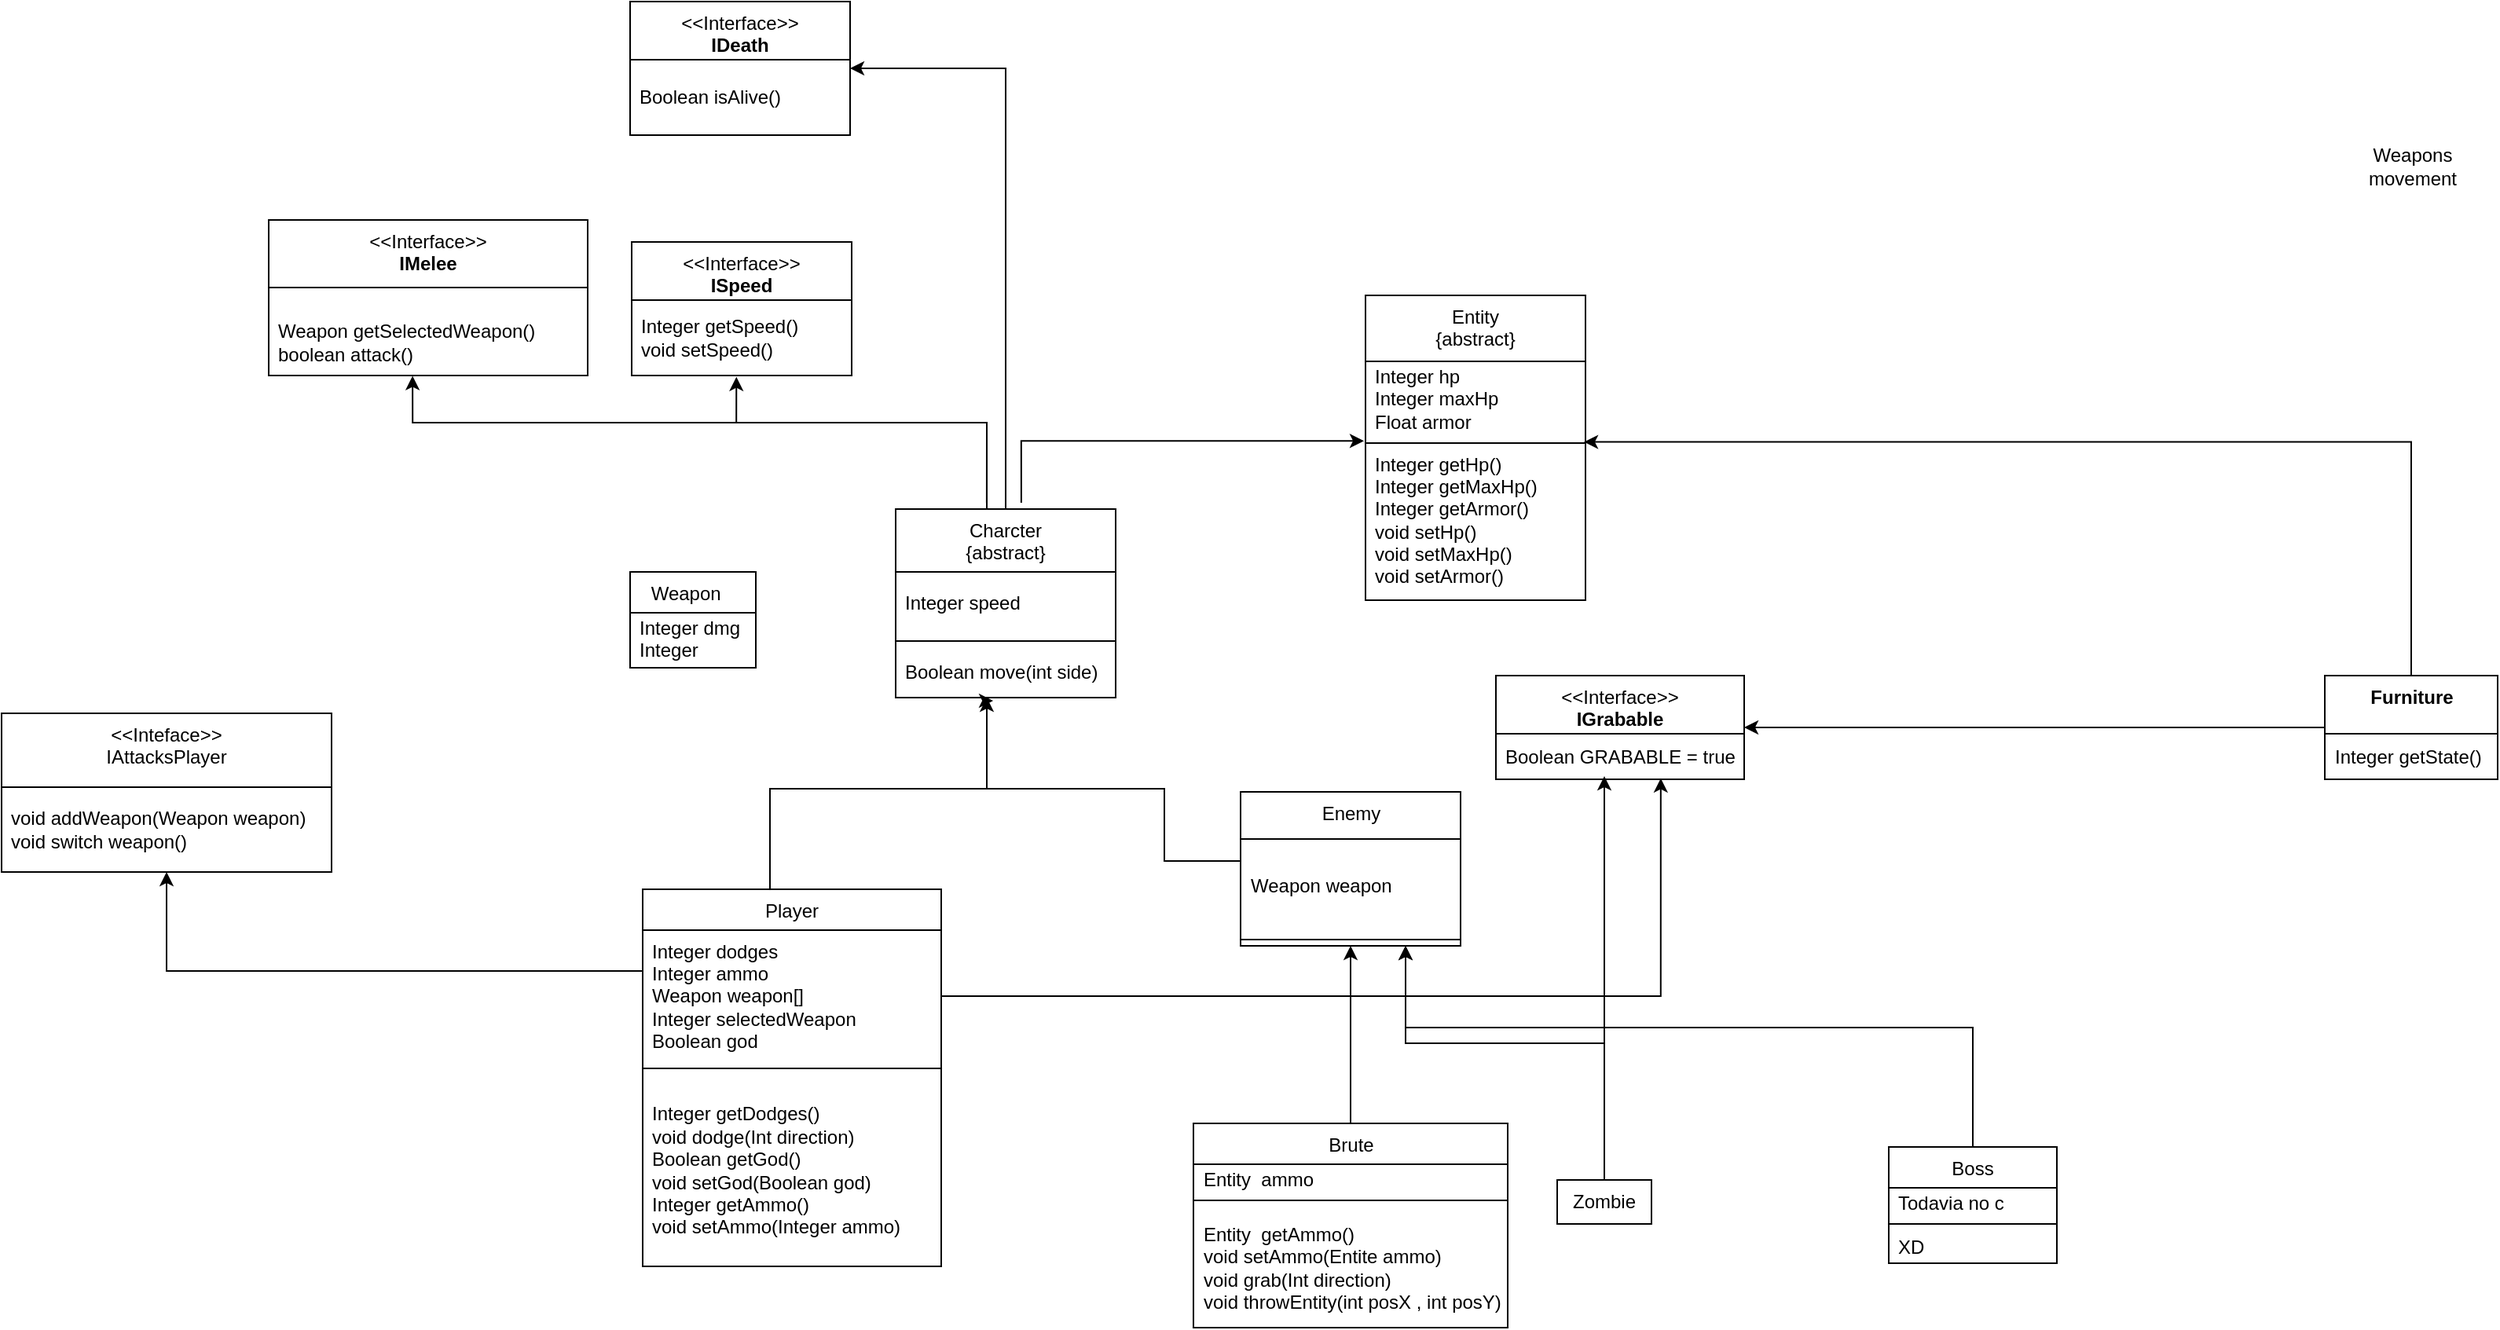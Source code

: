 <mxfile version="21.3.7" type="device">
  <diagram id="mhpHRLL9-qTavL3sc-iI" name="Page-1">
    <mxGraphModel dx="1195" dy="652" grid="1" gridSize="10" guides="1" tooltips="1" connect="1" arrows="1" fold="1" page="1" pageScale="1" pageWidth="850" pageHeight="1100" math="0" shadow="0">
      <root>
        <mxCell id="0" />
        <mxCell id="1" parent="0" />
        <mxCell id="EvGToSBcc2GjlKonkudn-1" value="&lt;div&gt;Entity&lt;/div&gt;&lt;div&gt;{abstract}&lt;/div&gt;" style="swimlane;fontStyle=0;align=center;verticalAlign=top;childLayout=stackLayout;horizontal=1;startSize=42;horizontalStack=0;resizeParent=1;resizeParentMax=0;resizeLast=0;collapsible=0;marginBottom=0;html=1;whiteSpace=wrap;" parent="1" vertex="1">
          <mxGeometry x="1028" y="254" width="140" height="194" as="geometry" />
        </mxCell>
        <mxCell id="EvGToSBcc2GjlKonkudn-2" value="&lt;div&gt;Integer hp&lt;/div&gt;&lt;div&gt;Integer maxHp&lt;br&gt;&lt;/div&gt;&lt;div&gt;Float armor&lt;/div&gt;" style="text;html=1;strokeColor=none;fillColor=none;align=left;verticalAlign=middle;spacingLeft=4;spacingRight=4;overflow=hidden;rotatable=0;points=[[0,0.5],[1,0.5]];portConstraint=eastwest;whiteSpace=wrap;" parent="EvGToSBcc2GjlKonkudn-1" vertex="1">
          <mxGeometry y="42" width="140" height="48" as="geometry" />
        </mxCell>
        <mxCell id="EvGToSBcc2GjlKonkudn-3" value="" style="line;strokeWidth=1;fillColor=none;align=left;verticalAlign=middle;spacingTop=-1;spacingLeft=3;spacingRight=3;rotatable=0;labelPosition=right;points=[];portConstraint=eastwest;" parent="EvGToSBcc2GjlKonkudn-1" vertex="1">
          <mxGeometry y="90" width="140" height="8" as="geometry" />
        </mxCell>
        <mxCell id="EvGToSBcc2GjlKonkudn-4" value="&lt;div&gt;Integer getHp()&lt;/div&gt;&lt;div&gt;Integer getMaxHp()&lt;/div&gt;&lt;div&gt;Integer getArmor()&lt;div&gt;void setHp()&lt;/div&gt;&lt;div&gt;void setMaxHp()&lt;div&gt;void setArmor()&lt;/div&gt;&lt;/div&gt;&lt;/div&gt;&lt;div&gt;&lt;br&gt;&lt;/div&gt;" style="text;html=1;strokeColor=none;fillColor=none;align=left;verticalAlign=middle;spacingLeft=4;spacingRight=4;overflow=hidden;rotatable=0;points=[[0,0.5],[1,0.5]];portConstraint=eastwest;whiteSpace=wrap;" parent="EvGToSBcc2GjlKonkudn-1" vertex="1">
          <mxGeometry y="98" width="140" height="96" as="geometry" />
        </mxCell>
        <mxCell id="EvGToSBcc2GjlKonkudn-5" style="edgeStyle=orthogonalEdgeStyle;rounded=0;orthogonalLoop=1;jettySize=auto;html=1;entryX=0.476;entryY=1.018;entryDx=0;entryDy=0;entryPerimeter=0;" parent="1" target="EvGToSBcc2GjlKonkudn-15" edge="1">
          <mxGeometry relative="1" as="geometry">
            <mxPoint x="550" y="546" as="targetPoint" />
            <Array as="points">
              <mxPoint x="787" y="335" />
              <mxPoint x="627" y="335" />
            </Array>
            <mxPoint x="787" y="390" as="sourcePoint" />
          </mxGeometry>
        </mxCell>
        <mxCell id="EvGToSBcc2GjlKonkudn-6" style="edgeStyle=orthogonalEdgeStyle;rounded=0;orthogonalLoop=1;jettySize=auto;html=1;entryX=0.451;entryY=1.005;entryDx=0;entryDy=0;entryPerimeter=0;exitX=0.414;exitY=-0.033;exitDx=0;exitDy=0;exitPerimeter=0;" parent="1" source="WxUXIPhXQ48o6hqQw9xo-1" target="EvGToSBcc2GjlKonkudn-17" edge="1">
          <mxGeometry relative="1" as="geometry">
            <Array as="points">
              <mxPoint x="787" y="335" />
              <mxPoint x="422" y="335" />
            </Array>
            <mxPoint x="787" y="390" as="sourcePoint" />
          </mxGeometry>
        </mxCell>
        <mxCell id="EvGToSBcc2GjlKonkudn-7" style="edgeStyle=orthogonalEdgeStyle;rounded=0;orthogonalLoop=1;jettySize=auto;html=1;entryX=-0.007;entryY=0.328;entryDx=0;entryDy=0;entryPerimeter=0;exitX=0.571;exitY=-0.033;exitDx=0;exitDy=0;exitPerimeter=0;" parent="1" source="WxUXIPhXQ48o6hqQw9xo-1" target="EvGToSBcc2GjlKonkudn-3" edge="1">
          <mxGeometry relative="1" as="geometry">
            <mxPoint x="809" y="390" as="sourcePoint" />
          </mxGeometry>
        </mxCell>
        <mxCell id="EvGToSBcc2GjlKonkudn-10" style="edgeStyle=orthogonalEdgeStyle;rounded=0;orthogonalLoop=1;jettySize=auto;html=1;entryX=0.993;entryY=0.414;entryDx=0;entryDy=0;entryPerimeter=0;exitX=0.5;exitY=0;exitDx=0;exitDy=0;" parent="1" source="EvGToSBcc2GjlKonkudn-46" target="EvGToSBcc2GjlKonkudn-3" edge="1">
          <mxGeometry relative="1" as="geometry">
            <mxPoint x="1695.529" y="514" as="sourcePoint" />
          </mxGeometry>
        </mxCell>
        <mxCell id="EvGToSBcc2GjlKonkudn-11" style="edgeStyle=orthogonalEdgeStyle;rounded=0;orthogonalLoop=1;jettySize=auto;html=1;entryX=1;entryY=0.5;entryDx=0;entryDy=0;exitX=0;exitY=0.5;exitDx=0;exitDy=0;" parent="1" source="EvGToSBcc2GjlKonkudn-46" target="EvGToSBcc2GjlKonkudn-28" edge="1">
          <mxGeometry relative="1" as="geometry">
            <Array as="points" />
            <mxPoint x="1641" y="529" as="sourcePoint" />
          </mxGeometry>
        </mxCell>
        <mxCell id="EvGToSBcc2GjlKonkudn-14" value="&amp;lt;&amp;lt;Interface&amp;gt;&amp;gt;&lt;br&gt;&lt;b&gt;ISpeed&lt;/b&gt;&lt;br&gt;" style="swimlane;fontStyle=0;align=center;verticalAlign=top;childLayout=stackLayout;horizontal=1;startSize=37;horizontalStack=0;resizeParent=1;resizeParentMax=0;resizeLast=0;collapsible=0;marginBottom=0;html=1;whiteSpace=wrap;" parent="1" vertex="1">
          <mxGeometry x="561" y="220" width="140" height="85" as="geometry" />
        </mxCell>
        <mxCell id="EvGToSBcc2GjlKonkudn-15" value="&lt;div&gt;Integer getSpeed()&lt;/div&gt;&lt;div&gt;&lt;div&gt;void setSpeed()&lt;/div&gt;&lt;/div&gt;" style="text;html=1;strokeColor=none;fillColor=none;align=left;verticalAlign=middle;spacingLeft=4;spacingRight=4;overflow=hidden;rotatable=0;points=[[0,0.5],[1,0.5]];portConstraint=eastwest;whiteSpace=wrap;" parent="EvGToSBcc2GjlKonkudn-14" vertex="1">
          <mxGeometry y="37" width="140" height="48" as="geometry" />
        </mxCell>
        <mxCell id="EvGToSBcc2GjlKonkudn-16" value="&amp;lt;&amp;lt;Interface&amp;gt;&amp;gt;&lt;br&gt;&lt;b&gt;IMelee&lt;/b&gt;" style="swimlane;fontStyle=0;align=center;verticalAlign=top;childLayout=stackLayout;horizontal=1;startSize=43;horizontalStack=0;resizeParent=1;resizeParentMax=0;resizeLast=0;collapsible=0;marginBottom=0;html=1;whiteSpace=wrap;" parent="1" vertex="1">
          <mxGeometry x="330" y="206" width="203" height="99" as="geometry" />
        </mxCell>
        <mxCell id="EvGToSBcc2GjlKonkudn-17" value="&lt;br&gt;&lt;div&gt;&lt;div&gt;&lt;div&gt;Weapon getSelectedWeapon()&lt;/div&gt;&lt;/div&gt;&lt;/div&gt;&lt;div&gt;boolean attack()&lt;/div&gt;" style="text;html=1;strokeColor=none;fillColor=none;align=left;verticalAlign=middle;spacingLeft=4;spacingRight=4;overflow=hidden;rotatable=0;points=[[0,0.5],[1,0.5]];portConstraint=eastwest;whiteSpace=wrap;" parent="EvGToSBcc2GjlKonkudn-16" vertex="1">
          <mxGeometry y="43" width="203" height="56" as="geometry" />
        </mxCell>
        <mxCell id="EvGToSBcc2GjlKonkudn-18" style="edgeStyle=orthogonalEdgeStyle;rounded=0;orthogonalLoop=1;jettySize=auto;html=1;entryX=0.443;entryY=1.063;entryDx=0;entryDy=0;entryPerimeter=0;" parent="1" source="EvGToSBcc2GjlKonkudn-20" target="WxUXIPhXQ48o6hqQw9xo-4" edge="1">
          <mxGeometry relative="1" as="geometry">
            <Array as="points">
              <mxPoint x="649" y="568" />
              <mxPoint x="787" y="568" />
              <mxPoint x="787" y="512" />
            </Array>
            <mxPoint x="809" y="540" as="targetPoint" />
          </mxGeometry>
        </mxCell>
        <mxCell id="EvGToSBcc2GjlKonkudn-20" value="Player" style="swimlane;fontStyle=0;align=center;verticalAlign=top;childLayout=stackLayout;horizontal=1;startSize=26;horizontalStack=0;resizeParent=1;resizeParentMax=0;resizeLast=0;collapsible=0;marginBottom=0;html=1;whiteSpace=wrap;" parent="1" vertex="1">
          <mxGeometry x="568" y="632" width="190" height="240" as="geometry" />
        </mxCell>
        <mxCell id="EvGToSBcc2GjlKonkudn-21" value="&lt;div&gt;Integer dodges&lt;/div&gt;&lt;div&gt;Integer ammo&lt;/div&gt;&lt;div&gt;Weapon weapon[]&lt;/div&gt;&lt;div&gt;Integer selectedWeapon&lt;/div&gt;&lt;div&gt;Boolean god &lt;br&gt;&lt;/div&gt;" style="text;html=1;strokeColor=none;fillColor=none;align=left;verticalAlign=middle;spacingLeft=4;spacingRight=4;overflow=hidden;rotatable=0;points=[[0,0.5],[1,0.5]];portConstraint=eastwest;whiteSpace=wrap;" parent="EvGToSBcc2GjlKonkudn-20" vertex="1">
          <mxGeometry y="26" width="190" height="84" as="geometry" />
        </mxCell>
        <mxCell id="EvGToSBcc2GjlKonkudn-22" value="" style="line;strokeWidth=1;fillColor=none;align=left;verticalAlign=middle;spacingTop=-1;spacingLeft=3;spacingRight=3;rotatable=0;labelPosition=right;points=[];portConstraint=eastwest;" parent="EvGToSBcc2GjlKonkudn-20" vertex="1">
          <mxGeometry y="110" width="190" height="8" as="geometry" />
        </mxCell>
        <mxCell id="EvGToSBcc2GjlKonkudn-23" value="&lt;div&gt;Integer getDodges()&lt;/div&gt;&lt;div&gt;void dodge(Int direction)&lt;/div&gt;&lt;div&gt;Boolean getGod()&lt;/div&gt;&lt;div&gt;void setGod(Boolean god)&lt;br&gt;&lt;/div&gt;&lt;div&gt;Integer getAmmo()&lt;/div&gt;&lt;div&gt;void setAmmo(Integer ammo)&lt;br&gt;&lt;/div&gt;" style="text;html=1;strokeColor=none;fillColor=none;align=left;verticalAlign=middle;spacingLeft=4;spacingRight=4;overflow=hidden;rotatable=0;points=[[0,0.5],[1,0.5]];portConstraint=eastwest;whiteSpace=wrap;" parent="EvGToSBcc2GjlKonkudn-20" vertex="1">
          <mxGeometry y="118" width="190" height="122" as="geometry" />
        </mxCell>
        <mxCell id="EvGToSBcc2GjlKonkudn-24" style="edgeStyle=orthogonalEdgeStyle;rounded=0;orthogonalLoop=1;jettySize=auto;html=1;exitX=0;exitY=0.5;exitDx=0;exitDy=0;" parent="1" source="WxUXIPhXQ48o6hqQw9xo-5" target="WxUXIPhXQ48o6hqQw9xo-4" edge="1">
          <mxGeometry relative="1" as="geometry">
            <Array as="points">
              <mxPoint x="900" y="614" />
              <mxPoint x="900" y="568" />
              <mxPoint x="787" y="568" />
            </Array>
            <mxPoint x="982" y="647.5" as="sourcePoint" />
            <mxPoint x="809" y="540" as="targetPoint" />
          </mxGeometry>
        </mxCell>
        <mxCell id="EvGToSBcc2GjlKonkudn-28" value="&amp;lt;&amp;lt;Interface&amp;gt;&amp;gt;&lt;br&gt;&lt;b&gt;IGrabable&lt;/b&gt;" style="swimlane;fontStyle=0;align=center;verticalAlign=top;childLayout=stackLayout;horizontal=1;startSize=37;horizontalStack=0;resizeParent=1;resizeParentMax=0;resizeLast=0;collapsible=0;marginBottom=0;html=1;whiteSpace=wrap;" parent="1" vertex="1">
          <mxGeometry x="1111" y="496" width="158" height="66" as="geometry" />
        </mxCell>
        <mxCell id="EvGToSBcc2GjlKonkudn-29" value="Boolean GRABABLE = true" style="text;html=1;strokeColor=none;fillColor=none;align=left;verticalAlign=middle;spacingLeft=4;spacingRight=4;overflow=hidden;rotatable=0;points=[[0,0.5],[1,0.5]];portConstraint=eastwest;whiteSpace=wrap;" parent="EvGToSBcc2GjlKonkudn-28" vertex="1">
          <mxGeometry y="37" width="158" height="29" as="geometry" />
        </mxCell>
        <mxCell id="EvGToSBcc2GjlKonkudn-30" style="edgeStyle=orthogonalEdgeStyle;rounded=0;orthogonalLoop=1;jettySize=auto;html=1;entryX=0.75;entryY=1;entryDx=0;entryDy=0;" parent="1" source="EvGToSBcc2GjlKonkudn-32" target="WxUXIPhXQ48o6hqQw9xo-5" edge="1">
          <mxGeometry relative="1" as="geometry">
            <mxPoint x="1055" y="647.5" as="targetPoint" />
            <Array as="points">
              <mxPoint x="1180" y="730" />
              <mxPoint x="1054" y="730" />
            </Array>
          </mxGeometry>
        </mxCell>
        <mxCell id="EvGToSBcc2GjlKonkudn-31" style="edgeStyle=orthogonalEdgeStyle;rounded=0;orthogonalLoop=1;jettySize=auto;html=1;" parent="1" source="EvGToSBcc2GjlKonkudn-32" edge="1">
          <mxGeometry relative="1" as="geometry">
            <mxPoint x="1180" y="560" as="targetPoint" />
            <Array as="points">
              <mxPoint x="1180" y="563" />
            </Array>
          </mxGeometry>
        </mxCell>
        <mxCell id="EvGToSBcc2GjlKonkudn-32" value="Zombie" style="swimlane;fontStyle=0;align=center;verticalAlign=top;childLayout=stackLayout;horizontal=1;startSize=16;horizontalStack=0;resizeParent=1;resizeParentMax=0;resizeLast=0;collapsible=0;marginBottom=0;html=1;whiteSpace=wrap;swimlaneLine=0;" parent="1" vertex="1">
          <mxGeometry x="1150" y="817" width="60" height="28" as="geometry" />
        </mxCell>
        <mxCell id="EvGToSBcc2GjlKonkudn-33" style="edgeStyle=orthogonalEdgeStyle;rounded=0;orthogonalLoop=1;jettySize=auto;html=1;entryX=0.5;entryY=1;entryDx=0;entryDy=0;" parent="1" source="EvGToSBcc2GjlKonkudn-34" target="WxUXIPhXQ48o6hqQw9xo-5" edge="1">
          <mxGeometry relative="1" as="geometry">
            <mxPoint x="1018.5" y="663" as="targetPoint" />
          </mxGeometry>
        </mxCell>
        <mxCell id="EvGToSBcc2GjlKonkudn-34" value="Brute" style="swimlane;fontStyle=0;align=center;verticalAlign=top;childLayout=stackLayout;horizontal=1;startSize=26;horizontalStack=0;resizeParent=1;resizeParentMax=0;resizeLast=0;collapsible=0;marginBottom=0;html=1;whiteSpace=wrap;" parent="1" vertex="1">
          <mxGeometry x="918.5" y="781" width="200" height="130" as="geometry" />
        </mxCell>
        <mxCell id="EvGToSBcc2GjlKonkudn-35" value="Entity&amp;nbsp; ammo" style="text;html=1;strokeColor=none;fillColor=none;align=left;verticalAlign=middle;spacingLeft=4;spacingRight=4;overflow=hidden;rotatable=0;points=[[0,0.5],[1,0.5]];portConstraint=eastwest;whiteSpace=wrap;" parent="EvGToSBcc2GjlKonkudn-34" vertex="1">
          <mxGeometry y="26" width="200" height="19" as="geometry" />
        </mxCell>
        <mxCell id="EvGToSBcc2GjlKonkudn-36" value="" style="line;strokeWidth=1;fillColor=none;align=left;verticalAlign=middle;spacingTop=-1;spacingLeft=3;spacingRight=3;rotatable=0;labelPosition=right;points=[];portConstraint=eastwest;" parent="EvGToSBcc2GjlKonkudn-34" vertex="1">
          <mxGeometry y="45" width="200" height="8" as="geometry" />
        </mxCell>
        <mxCell id="EvGToSBcc2GjlKonkudn-37" value="&lt;div&gt;Entity&amp;nbsp; getAmmo()&lt;/div&gt;&lt;div&gt;void setAmmo(Entite ammo)&lt;br&gt;&lt;/div&gt;&lt;div&gt;void grab(Int direction)&lt;/div&gt;&lt;div&gt;void throwEntity(int posX , int posY)&lt;br&gt;&lt;/div&gt;" style="text;html=1;strokeColor=none;fillColor=none;align=left;verticalAlign=middle;spacingLeft=4;spacingRight=4;overflow=hidden;rotatable=0;points=[[0,0.5],[1,0.5]];portConstraint=eastwest;whiteSpace=wrap;" parent="EvGToSBcc2GjlKonkudn-34" vertex="1">
          <mxGeometry y="53" width="200" height="77" as="geometry" />
        </mxCell>
        <mxCell id="EvGToSBcc2GjlKonkudn-39" style="edgeStyle=orthogonalEdgeStyle;rounded=0;orthogonalLoop=1;jettySize=auto;html=1;entryX=0.75;entryY=1;entryDx=0;entryDy=0;exitX=0.5;exitY=0;exitDx=0;exitDy=0;" parent="1" source="EvGToSBcc2GjlKonkudn-40" target="WxUXIPhXQ48o6hqQw9xo-5" edge="1">
          <mxGeometry relative="1" as="geometry">
            <mxPoint x="1055" y="639.75" as="targetPoint" />
            <Array as="points">
              <mxPoint x="1415" y="720" />
              <mxPoint x="1054" y="720" />
            </Array>
          </mxGeometry>
        </mxCell>
        <mxCell id="EvGToSBcc2GjlKonkudn-40" value="Boss" style="swimlane;fontStyle=0;align=center;verticalAlign=top;childLayout=stackLayout;horizontal=1;startSize=26;horizontalStack=0;resizeParent=1;resizeParentMax=0;resizeLast=0;collapsible=0;marginBottom=0;html=1;whiteSpace=wrap;" parent="1" vertex="1">
          <mxGeometry x="1361" y="796" width="107" height="74" as="geometry" />
        </mxCell>
        <mxCell id="EvGToSBcc2GjlKonkudn-41" value="Todavia no c" style="text;html=1;strokeColor=none;fillColor=none;align=left;verticalAlign=middle;spacingLeft=4;spacingRight=4;overflow=hidden;rotatable=0;points=[[0,0.5],[1,0.5]];portConstraint=eastwest;whiteSpace=wrap;" parent="EvGToSBcc2GjlKonkudn-40" vertex="1">
          <mxGeometry y="26" width="107" height="19" as="geometry" />
        </mxCell>
        <mxCell id="EvGToSBcc2GjlKonkudn-42" value="" style="line;strokeWidth=1;fillColor=none;align=left;verticalAlign=middle;spacingTop=-1;spacingLeft=3;spacingRight=3;rotatable=0;labelPosition=right;points=[];portConstraint=eastwest;" parent="EvGToSBcc2GjlKonkudn-40" vertex="1">
          <mxGeometry y="45" width="107" height="8" as="geometry" />
        </mxCell>
        <mxCell id="EvGToSBcc2GjlKonkudn-43" value="XD" style="text;html=1;strokeColor=none;fillColor=none;align=left;verticalAlign=middle;spacingLeft=4;spacingRight=4;overflow=hidden;rotatable=0;points=[[0,0.5],[1,0.5]];portConstraint=eastwest;whiteSpace=wrap;" parent="EvGToSBcc2GjlKonkudn-40" vertex="1">
          <mxGeometry y="53" width="107" height="21" as="geometry" />
        </mxCell>
        <mxCell id="EvGToSBcc2GjlKonkudn-44" value="&lt;div&gt;Weapons&lt;/div&gt;&lt;div&gt;movement&lt;br&gt;&lt;/div&gt;" style="text;html=1;align=center;verticalAlign=middle;resizable=0;points=[];autosize=1;strokeColor=none;fillColor=none;" parent="1" vertex="1">
          <mxGeometry x="1654" y="152" width="80" height="40" as="geometry" />
        </mxCell>
        <mxCell id="EvGToSBcc2GjlKonkudn-46" value="&lt;b&gt;Furniture&lt;/b&gt;" style="swimlane;fontStyle=0;align=center;verticalAlign=top;childLayout=stackLayout;horizontal=1;startSize=37;horizontalStack=0;resizeParent=1;resizeParentMax=0;resizeLast=0;collapsible=0;marginBottom=0;html=1;whiteSpace=wrap;" parent="1" vertex="1">
          <mxGeometry x="1638.5" y="496" width="110" height="66" as="geometry" />
        </mxCell>
        <mxCell id="EvGToSBcc2GjlKonkudn-47" value="Integer getState()" style="text;html=1;strokeColor=none;fillColor=none;align=left;verticalAlign=middle;spacingLeft=4;spacingRight=4;overflow=hidden;rotatable=0;points=[[0,0.5],[1,0.5]];portConstraint=eastwest;whiteSpace=wrap;" parent="EvGToSBcc2GjlKonkudn-46" vertex="1">
          <mxGeometry y="37" width="110" height="29" as="geometry" />
        </mxCell>
        <mxCell id="x4L1SXl30DkgKYB96cvw-25" value="Weapon&lt;span style=&quot;white-space: pre;&quot;&gt;&#x9;&lt;/span&gt;" style="swimlane;fontStyle=0;align=center;verticalAlign=top;childLayout=stackLayout;horizontal=1;startSize=26;horizontalStack=0;resizeParent=1;resizeParentMax=0;resizeLast=0;collapsible=0;marginBottom=0;html=1;whiteSpace=wrap;" parent="1" vertex="1">
          <mxGeometry x="560" y="430" width="80" height="61" as="geometry" />
        </mxCell>
        <mxCell id="x4L1SXl30DkgKYB96cvw-26" value="&lt;div&gt;Integer dmg&lt;br&gt;&lt;/div&gt;&lt;div&gt;Integer range&lt;br&gt;&lt;/div&gt;" style="text;html=1;strokeColor=none;fillColor=none;align=left;verticalAlign=middle;spacingLeft=4;spacingRight=4;overflow=hidden;rotatable=0;points=[[0,0.5],[1,0.5]];portConstraint=eastwest;whiteSpace=wrap;" parent="x4L1SXl30DkgKYB96cvw-25" vertex="1">
          <mxGeometry y="26" width="80" height="35" as="geometry" />
        </mxCell>
        <mxCell id="WxUXIPhXQ48o6hqQw9xo-16" style="edgeStyle=orthogonalEdgeStyle;rounded=0;orthogonalLoop=1;jettySize=auto;html=1;exitX=0.5;exitY=0;exitDx=0;exitDy=0;entryX=1;entryY=0.5;entryDx=0;entryDy=0;" edge="1" parent="1" source="WxUXIPhXQ48o6hqQw9xo-1" target="WxUXIPhXQ48o6hqQw9xo-14">
          <mxGeometry relative="1" as="geometry" />
        </mxCell>
        <mxCell id="WxUXIPhXQ48o6hqQw9xo-1" value="&lt;div&gt;Charcter&lt;/div&gt;&lt;div&gt;{abstract}&lt;/div&gt;" style="swimlane;fontStyle=0;align=center;verticalAlign=top;childLayout=stackLayout;horizontal=1;startSize=40;horizontalStack=0;resizeParent=1;resizeParentMax=0;resizeLast=0;collapsible=0;marginBottom=0;html=1;whiteSpace=wrap;" vertex="1" parent="1">
          <mxGeometry x="729" y="390" width="140" height="120" as="geometry" />
        </mxCell>
        <mxCell id="WxUXIPhXQ48o6hqQw9xo-2" value="&lt;div&gt;Integer speed&lt;/div&gt;" style="text;html=1;strokeColor=none;fillColor=none;align=left;verticalAlign=middle;spacingLeft=4;spacingRight=4;overflow=hidden;rotatable=0;points=[[0,0.5],[1,0.5]];portConstraint=eastwest;whiteSpace=wrap;" vertex="1" parent="WxUXIPhXQ48o6hqQw9xo-1">
          <mxGeometry y="40" width="140" height="40" as="geometry" />
        </mxCell>
        <mxCell id="WxUXIPhXQ48o6hqQw9xo-3" value="" style="line;strokeWidth=1;fillColor=none;align=left;verticalAlign=middle;spacingTop=-1;spacingLeft=3;spacingRight=3;rotatable=0;labelPosition=right;points=[];portConstraint=eastwest;" vertex="1" parent="WxUXIPhXQ48o6hqQw9xo-1">
          <mxGeometry y="80" width="140" height="8" as="geometry" />
        </mxCell>
        <mxCell id="WxUXIPhXQ48o6hqQw9xo-4" value="Boolean move(int side)" style="text;html=1;strokeColor=none;fillColor=none;align=left;verticalAlign=middle;spacingLeft=4;spacingRight=4;overflow=hidden;rotatable=0;points=[[0,0.5],[1,0.5]];portConstraint=eastwest;whiteSpace=wrap;" vertex="1" parent="WxUXIPhXQ48o6hqQw9xo-1">
          <mxGeometry y="88" width="140" height="32" as="geometry" />
        </mxCell>
        <mxCell id="WxUXIPhXQ48o6hqQw9xo-5" value="Enemy" style="swimlane;fontStyle=0;align=center;verticalAlign=top;childLayout=stackLayout;horizontal=1;startSize=30;horizontalStack=0;resizeParent=1;resizeParentMax=0;resizeLast=0;collapsible=0;marginBottom=0;html=1;whiteSpace=wrap;" vertex="1" parent="1">
          <mxGeometry x="948.5" y="570" width="140" height="98" as="geometry" />
        </mxCell>
        <mxCell id="WxUXIPhXQ48o6hqQw9xo-6" value="Weapon weapon" style="text;html=1;strokeColor=none;fillColor=none;align=left;verticalAlign=middle;spacingLeft=4;spacingRight=4;overflow=hidden;rotatable=0;points=[[0,0.5],[1,0.5]];portConstraint=eastwest;whiteSpace=wrap;" vertex="1" parent="WxUXIPhXQ48o6hqQw9xo-5">
          <mxGeometry y="30" width="140" height="60" as="geometry" />
        </mxCell>
        <mxCell id="WxUXIPhXQ48o6hqQw9xo-7" value="" style="line;strokeWidth=1;fillColor=none;align=left;verticalAlign=middle;spacingTop=-1;spacingLeft=3;spacingRight=3;rotatable=0;labelPosition=right;points=[];portConstraint=eastwest;" vertex="1" parent="WxUXIPhXQ48o6hqQw9xo-5">
          <mxGeometry y="90" width="140" height="8" as="geometry" />
        </mxCell>
        <mxCell id="WxUXIPhXQ48o6hqQw9xo-9" value="&lt;div&gt;&amp;lt;&amp;lt;Inteface&amp;gt;&amp;gt;&lt;/div&gt;&lt;div&gt;IAttacksPlayer&lt;/div&gt;" style="swimlane;fontStyle=0;align=center;verticalAlign=top;childLayout=stackLayout;horizontal=1;startSize=47;horizontalStack=0;resizeParent=1;resizeParentMax=0;resizeLast=0;collapsible=0;marginBottom=0;html=1;whiteSpace=wrap;" vertex="1" parent="1">
          <mxGeometry x="160" y="520" width="210" height="101" as="geometry" />
        </mxCell>
        <mxCell id="WxUXIPhXQ48o6hqQw9xo-12" value="&lt;div&gt;void addWeapon(Weapon weapon)&lt;/div&gt;&lt;div&gt;void switch weapon()&lt;br&gt;&lt;/div&gt;" style="text;html=1;strokeColor=none;fillColor=none;align=left;verticalAlign=middle;spacingLeft=4;spacingRight=4;overflow=hidden;rotatable=0;points=[[0,0.5],[1,0.5]];portConstraint=eastwest;whiteSpace=wrap;" vertex="1" parent="WxUXIPhXQ48o6hqQw9xo-9">
          <mxGeometry y="47" width="210" height="54" as="geometry" />
        </mxCell>
        <mxCell id="WxUXIPhXQ48o6hqQw9xo-13" style="edgeStyle=orthogonalEdgeStyle;rounded=0;orthogonalLoop=1;jettySize=auto;html=1;exitX=0;exitY=0.5;exitDx=0;exitDy=0;" edge="1" parent="1" source="EvGToSBcc2GjlKonkudn-21" target="WxUXIPhXQ48o6hqQw9xo-12">
          <mxGeometry relative="1" as="geometry">
            <mxPoint x="300" y="690" as="targetPoint" />
            <Array as="points">
              <mxPoint x="568" y="684" />
              <mxPoint x="265" y="684" />
            </Array>
          </mxGeometry>
        </mxCell>
        <mxCell id="WxUXIPhXQ48o6hqQw9xo-14" value="&amp;lt;&amp;lt;Interface&amp;gt;&amp;gt;&lt;br&gt;&lt;b&gt;IDeath&lt;/b&gt;" style="swimlane;fontStyle=0;align=center;verticalAlign=top;childLayout=stackLayout;horizontal=1;startSize=37;horizontalStack=0;resizeParent=1;resizeParentMax=0;resizeLast=0;collapsible=0;marginBottom=0;html=1;whiteSpace=wrap;" vertex="1" parent="1">
          <mxGeometry x="560" y="67" width="140" height="85" as="geometry" />
        </mxCell>
        <mxCell id="WxUXIPhXQ48o6hqQw9xo-15" value="&lt;div&gt;Boolean isAlive()&lt;/div&gt;" style="text;html=1;strokeColor=none;fillColor=none;align=left;verticalAlign=middle;spacingLeft=4;spacingRight=4;overflow=hidden;rotatable=0;points=[[0,0.5],[1,0.5]];portConstraint=eastwest;whiteSpace=wrap;" vertex="1" parent="WxUXIPhXQ48o6hqQw9xo-14">
          <mxGeometry y="37" width="140" height="48" as="geometry" />
        </mxCell>
        <mxCell id="WxUXIPhXQ48o6hqQw9xo-17" style="edgeStyle=orthogonalEdgeStyle;rounded=0;orthogonalLoop=1;jettySize=auto;html=1;exitX=1;exitY=0.5;exitDx=0;exitDy=0;entryX=0.664;entryY=0.977;entryDx=0;entryDy=0;entryPerimeter=0;" edge="1" parent="1" source="EvGToSBcc2GjlKonkudn-21" target="EvGToSBcc2GjlKonkudn-29">
          <mxGeometry relative="1" as="geometry">
            <mxPoint x="1210" y="570" as="targetPoint" />
          </mxGeometry>
        </mxCell>
      </root>
    </mxGraphModel>
  </diagram>
</mxfile>
